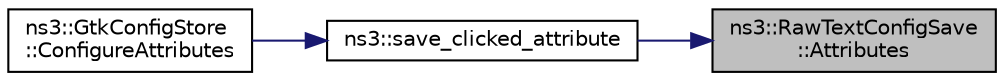 digraph "ns3::RawTextConfigSave::Attributes"
{
 // LATEX_PDF_SIZE
  edge [fontname="Helvetica",fontsize="10",labelfontname="Helvetica",labelfontsize="10"];
  node [fontname="Helvetica",fontsize="10",shape=record];
  rankdir="RL";
  Node1 [label="ns3::RawTextConfigSave\l::Attributes",height=0.2,width=0.4,color="black", fillcolor="grey75", style="filled", fontcolor="black",tooltip="Load or save the attributes values."];
  Node1 -> Node2 [dir="back",color="midnightblue",fontsize="10",style="solid",fontname="Helvetica"];
  Node2 [label="ns3::save_clicked_attribute",height=0.2,width=0.4,color="black", fillcolor="white", style="filled",URL="$namespacens3.html#a544626f2b8dfc8ae440781d58140ee74",tooltip="This is the action done when the user presses on the save button."];
  Node2 -> Node3 [dir="back",color="midnightblue",fontsize="10",style="solid",fontname="Helvetica"];
  Node3 [label="ns3::GtkConfigStore\l::ConfigureAttributes",height=0.2,width=0.4,color="black", fillcolor="white", style="filled",URL="$classns3_1_1_gtk_config_store.html#a95d2d8169cd6a9770af48f7cf62d24fb",tooltip="Process attribute values."];
}
